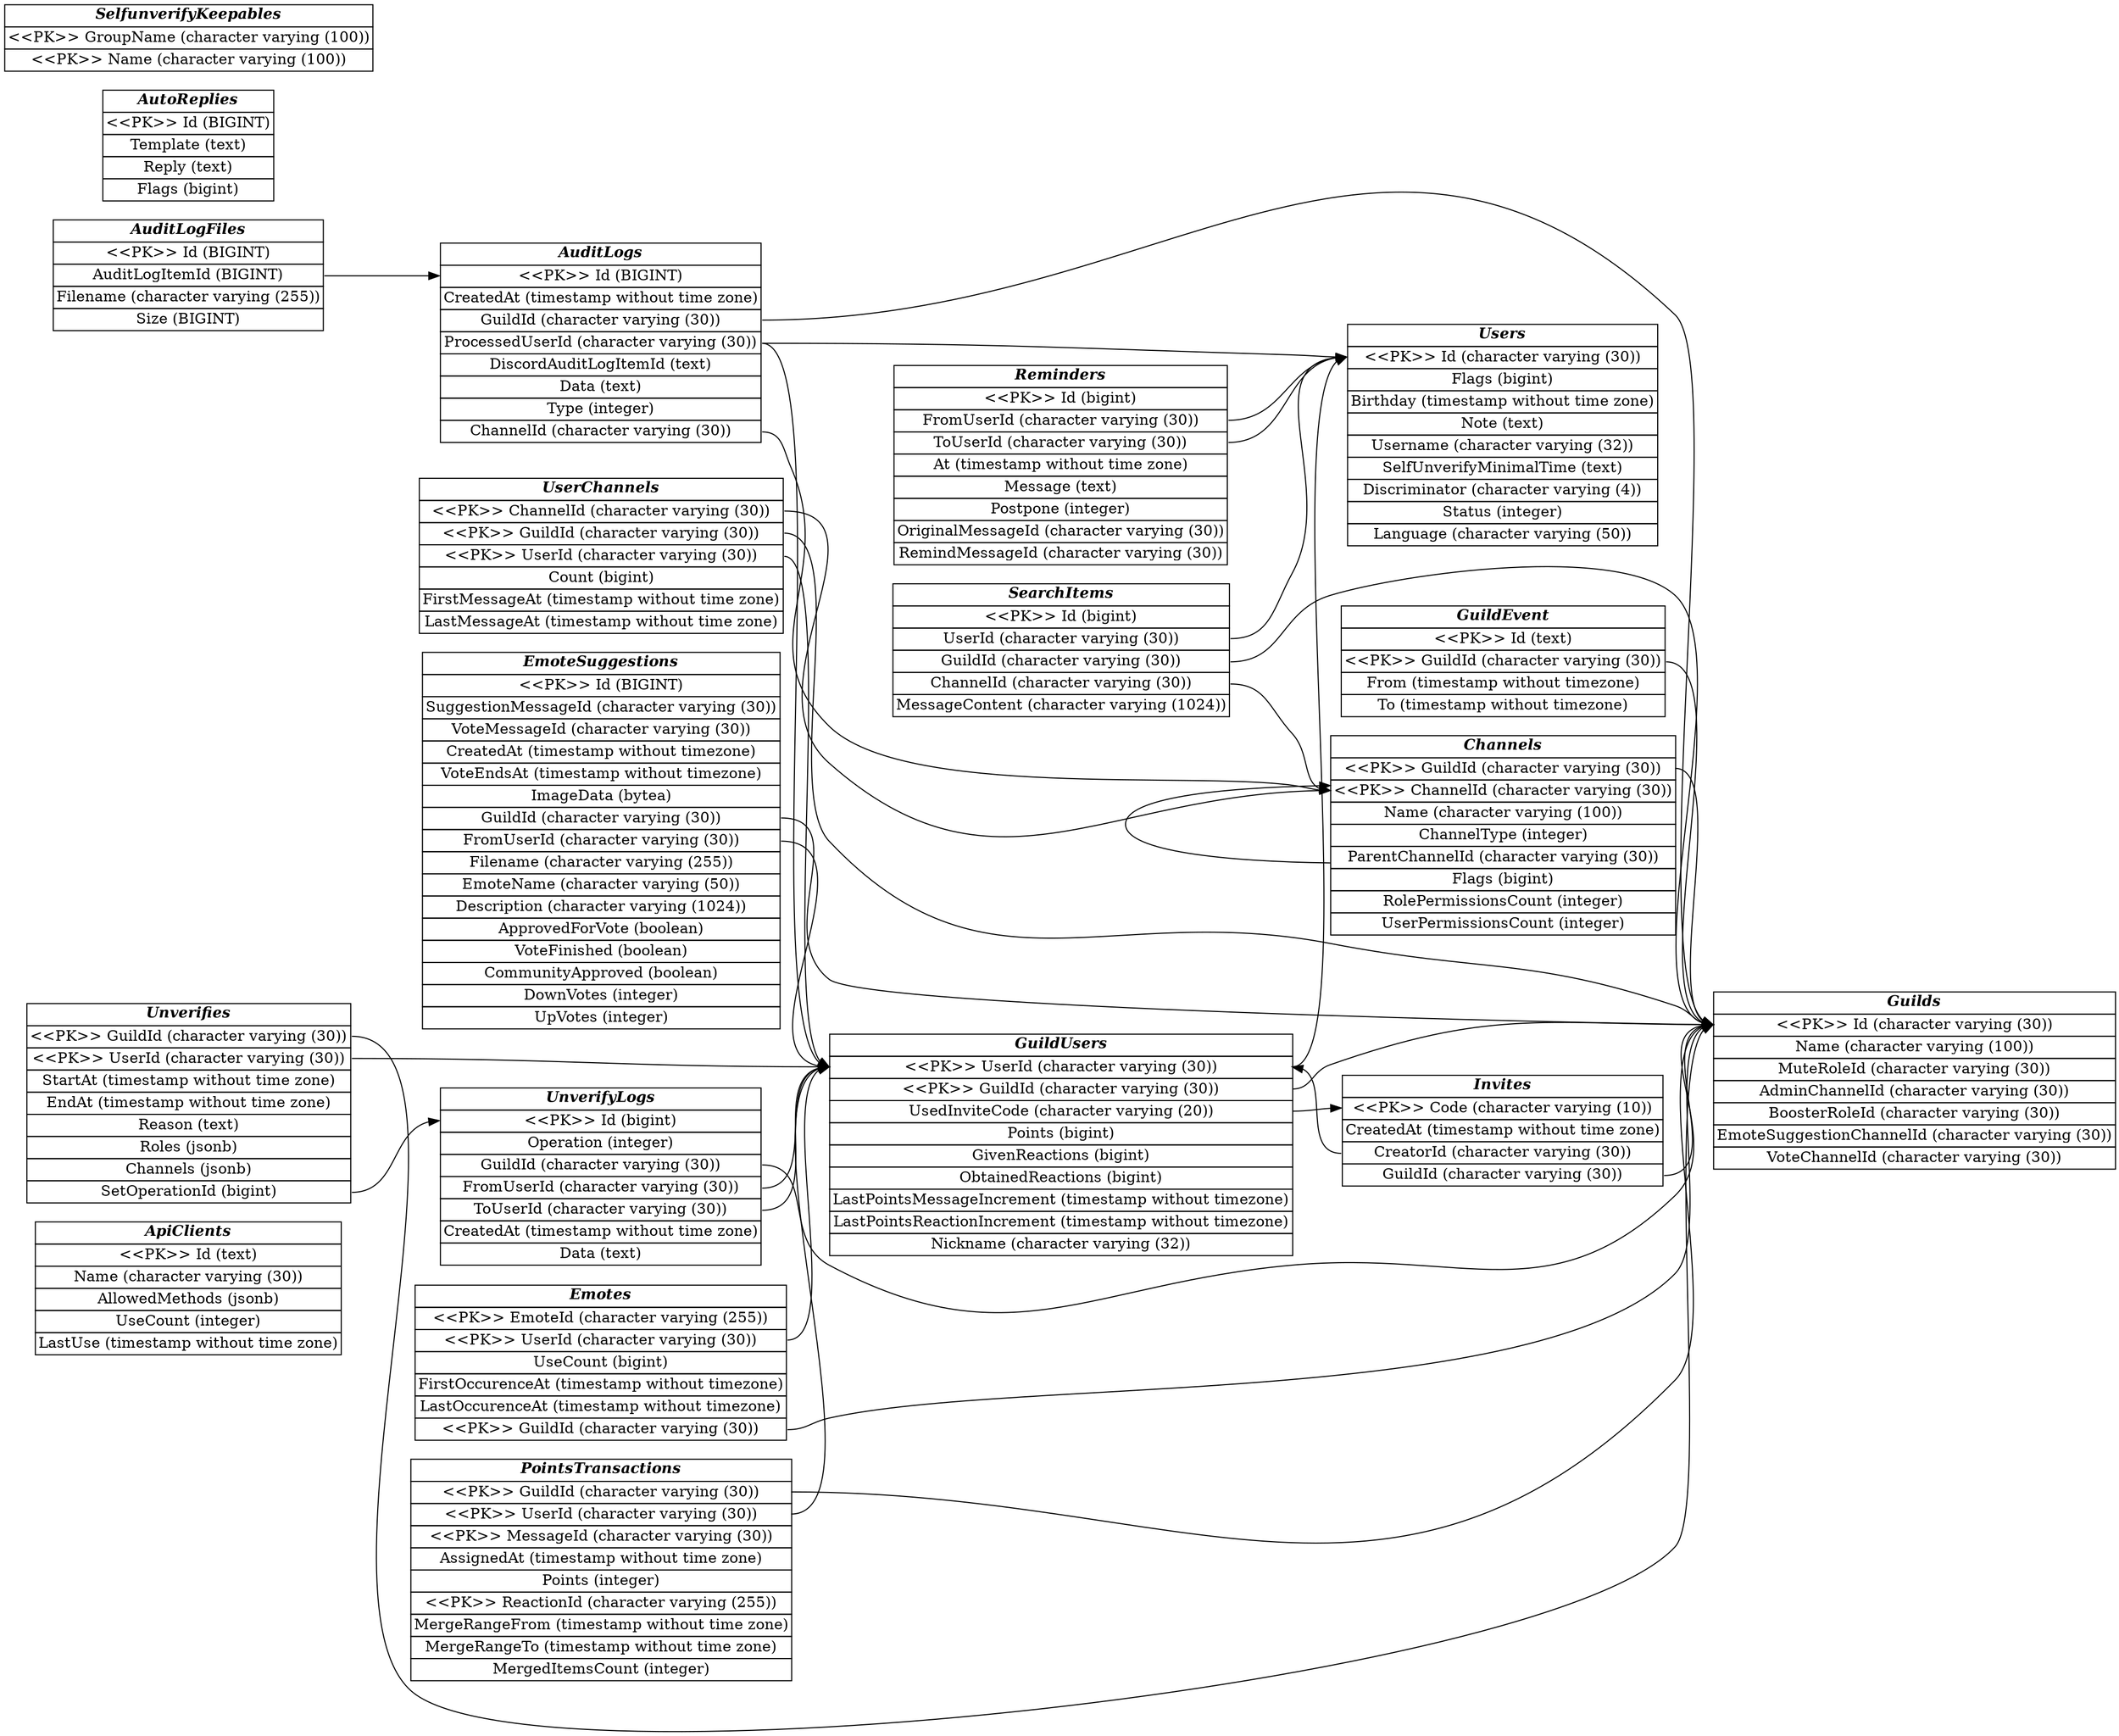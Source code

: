 digraph ER {
    rankdir=LR
    node[shape=plain]
    
    ApiClients [label=<
        <table border="0" cellborder="1" cellspacing="0">
            <tr><td><i><b>ApiClients</b></i></td></tr>
            <tr>
                <td port="Id">&lt;&lt;PK&gt;&gt; Id (text)</td>
            </tr>
            <tr>
                <td port="Name">Name (character varying (30))</td>
            </tr>
            <tr>
                <td port="AllowedMethods">AllowedMethods (jsonb)</td>
            </tr>
            <tr>
                <td port="UseCount">UseCount (integer)</td>
            </tr>
            <tr>
                <td port="LastUse">LastUse (timestamp without time zone)</td>
            </tr>
        </table>
    >];
    
    AuditLogFiles [label=<
        <table border="0" cellborder="1" cellspacing="0">
            <tr><td><i><b>AuditLogFiles</b></i></td></tr>
            <tr>
                <td port="Id">&lt;&lt;PK&gt;&gt; Id (BIGINT)</td>
            </tr>
            <tr>
                <td port="AuditLogItemId">AuditLogItemId (BIGINT)</td>
            </tr>
            <tr>
                <td port="Filename">Filename (character varying (255))</td>
            </tr>
            <tr>
                <td port="Size">Size (BIGINT)</td>
            </tr>
        </table>
    >];
    
    AuditLogs [label=<
        <table border="0" cellborder="1" cellspacing="0">
            <tr><td><i><b>AuditLogs</b></i></td></tr>
            <tr>
                <td port="Id">&lt;&lt;PK&gt;&gt; Id (BIGINT)</td>
            </tr>
            <tr>
                <td port="CreatedAt">CreatedAt (timestamp without time zone)</td>
            </tr>
            <tr>
                <td port="GuildId">GuildId (character varying (30))</td>
            </tr>
            <tr>
                <td port="ProcessedUserId">ProcessedUserId (character varying (30))</td>
            </tr>
            <tr>
                <td port="DiscordAuditLogItemId">DiscordAuditLogItemId (text)</td>
            </tr>
            <tr>
                <td port="Data">Data (text)</td>
            </tr>
            <tr>
                <td port="Type">Type (integer)</td>
            </tr>
            <tr>
                <td port="ChannelId">ChannelId (character varying (30))</td>
            </tr>
        </table>
    >];
    
    AutoReplies [label=<
        <table border="0" cellborder="1" cellspacing="0">
            <tr><td><i><b>AutoReplies</b></i></td></tr>
            <tr>
                <td port="Id">&lt;&lt;PK&gt;&gt; Id (BIGINT)</td>
            </tr>
            <tr>
                <td port="Template">Template (text)</td>
            </tr>
            <tr>
                <td port="Reply">Reply (text)</td>
            </tr>
            <tr>
                <td port="Flags">Flags (bigint)</td>
            </tr>
        </table>
    >];
    
    Channels [label=<
        <table border="0" cellborder="1" cellspacing="0">
            <tr><td><i><b>Channels</b></i></td></tr>
            <tr>
                <td port="GuildId">&lt;&lt;PK&gt;&gt; GuildId (character varying (30))</td>
            </tr>
            <tr>
                <td port="ChannelId">&lt;&lt;PK&gt;&gt; ChannelId (character varying (30))</td>
            </tr>
            <tr>
                <td port="Name">Name (character varying (100))</td>
            </tr>
            <tr>
                <td port="ChannelType">ChannelType (integer)</td>
            </tr>
            <tr>
                <td port="ParentChannelId">ParentChannelId (character varying (30))</td>
            </tr>
            <tr>
                <td port="Flags">Flags (bigint)</td>
            </tr>
            <tr>
                <td port="RolePermissionsCount">RolePermissionsCount (integer)</td>
            </tr>
            <tr>
                <td port="UserPermissionsCount">UserPermissionsCount (integer)</td>
            </tr>
        </table>
    >];
    
    EmoteSuggestions [label=<
        <table border="0" cellborder="1" cellspacing="0">
            <tr><td><i><b>EmoteSuggestions</b></i></td></tr>
            <tr>
                <td port="Id">&lt;&lt;PK&gt;&gt; Id (BIGINT)</td>
            </tr>
            <tr>
                <td port="SuggestionMessageId">SuggestionMessageId (character varying (30))</td>
            </tr>
            <tr>
                <td port="VoteMessageId">VoteMessageId (character varying (30))</td>
            </tr>
            <tr>
                <td port="CreatedAt">CreatedAt (timestamp without timezone)</td>
            </tr>
            <tr>
                <td port="VoteEndsAt">VoteEndsAt (timestamp without timezone)</td>
            </tr>
            <tr>
                <td port="ImageData">ImageData (bytea)</td>
            </tr>
            <tr>
                <td port="GuildId">GuildId (character varying (30))</td>
            </tr>
            <tr>
                <td port="FromUserId">FromUserId (character varying (30))</td>
            </tr>
            <tr>
                <td port="Filename">Filename (character varying (255))</td>
            </tr>
            <tr>
                <td port="EmoteName">EmoteName (character varying (50))</td>
            </tr>
            <tr>
                <td port="Description">Description (character varying (1024))</td>
            </tr>
            <tr>
                <td port="ApprovedForVote">ApprovedForVote (boolean)</td>
            </tr>
            <tr>
                <td port="VoteFinished">VoteFinished (boolean)</td>
            </tr>
            <tr>
                <td port="CommunityApproved">CommunityApproved (boolean)</td>
            </tr>
            <tr>
                <td port="DownVotes">DownVotes (integer)</td>
            </tr>
            <tr>
                <td port="UpVotes">UpVotes (integer)</td>
            </tr>
        </table>
    >];
    
    Emotes [label=<
        <table border="0" cellborder="1" cellspacing="0">
            <tr><td><i><b>Emotes</b></i></td></tr>
            <tr>
                <td port="EmoteId">&lt;&lt;PK&gt;&gt; EmoteId (character varying (255))</td>
            </tr>
            <tr>
                <td port="UserId">&lt;&lt;PK&gt;&gt; UserId (character varying (30))</td>
            </tr>
            <tr>
                <td port="UseCount">UseCount (bigint)</td>
            </tr>
            <tr>
                <td port="FirstOccurenceAt">FirstOccurenceAt (timestamp without timezone)</td>
            </tr>
            <tr>
                <td port="LastOccurenceAt">LastOccurenceAt (timestamp without timezone)</td>
            </tr>
            <tr>
                <td port="GuildId">&lt;&lt;PK&gt;&gt; GuildId (character varying (30))</td>
            </tr>
        </table>
    >];
    
    GuildEvent [label=<
        <table border="0" cellborder="1" cellspacing="0">
            <tr><td><i><b>GuildEvent</b></i></td></tr>
            <tr>
                <td port="Id">&lt;&lt;PK&gt;&gt; Id (text)</td>
            </tr>
            <tr>
                <td port="GuildId">&lt;&lt;PK&gt;&gt; GuildId (character varying (30))</td>
            </tr>
            <tr>
                <td port="From">From (timestamp without timezone)</td>
            </tr>
            <tr>
                <td port="To">To (timestamp without timezone)</td>
            </tr>
        </table>
    >];
    
    GuildUsers [label=<
        <table border="0" cellborder="1" cellspacing="0">
            <tr><td><i><b>GuildUsers</b></i></td></tr>
            <tr>
                <td port="UserId">&lt;&lt;PK&gt;&gt; UserId (character varying (30))</td>
            </tr>
            <tr>
                <td port="GuildId">&lt;&lt;PK&gt;&gt; GuildId (character varying (30))</td>
            </tr>
            <tr>
                <td port="UsedInviteCode">UsedInviteCode (character varying (20))</td>
            </tr>
            <tr>
                <td port="Points">Points (bigint)</td>
            </tr>
            <tr>
                <td port="GivenReactions">GivenReactions (bigint)</td>
            </tr>
            <tr>
                <td port="ObtainedReactions">ObtainedReactions (bigint)</td>
            </tr>
            <tr>
                <td port="LastPointsMessageIncrement">LastPointsMessageIncrement (timestamp without timezone)</td>
            </tr>
            <tr>
                <td port="LastPointsReactionIncrement">LastPointsReactionIncrement (timestamp without timezone)</td>
            </tr>
            <tr>
                <td port="Nickname">Nickname (character varying (32))</td>
            </tr>
        </table>
    >];
    
    Guilds [label=<
        <table border="0" cellborder="1" cellspacing="0">
            <tr><td><i><b>Guilds</b></i></td></tr>
            <tr>
                <td port="Id">&lt;&lt;PK&gt;&gt; Id (character varying (30))</td>
            </tr>
            <tr>
                <td port="Name">Name (character varying (100))</td>
            </tr>
            <tr>
                <td port="MuteRoleId">MuteRoleId (character varying (30))</td>
            </tr>
            <tr>
                <td port="AdminChannelId">AdminChannelId (character varying (30))</td>
            </tr>
            <tr>
                <td port="BoosterRoleId">BoosterRoleId (character varying (30))</td>
            </tr>
            <tr>
                <td port="EmoteSuggestionChannelId">EmoteSuggestionChannelId (character varying (30))</td>
            </tr>
            <tr>
                <td port="VoteChannelId">VoteChannelId (character varying (30))</td>
            </tr>
        </table>
    >];
    
    Invites [label=<
        <table border="0" cellborder="1" cellspacing="0">
            <tr><td><i><b>Invites</b></i></td></tr>
            <tr>
                <td port="Code">&lt;&lt;PK&gt;&gt; Code (character varying (10))</td>
            </tr>
            <tr>
                <td port="CreatedAt">CreatedAt (timestamp without time zone)</td>
            </tr>
            <tr>
                <td port="CreatorId">CreatorId (character varying (30))</td>
            </tr>
            <tr>
                <td port="GuildId">GuildId (character varying (30))</td>
            </tr>
        </table>
    >];
    
    PointsTransactions [label=<
        <table border="0" cellborder="1" cellspacing="0">
            <tr><td><i><b>PointsTransactions</b></i></td></tr>
            <tr>
                <td port="GuildId">&lt;&lt;PK&gt;&gt; GuildId (character varying (30))</td>
            </tr>
            <tr>
                <td port="UserId">&lt;&lt;PK&gt;&gt; UserId (character varying (30))</td>
            </tr>
            <tr>
                <td port="MessageId">&lt;&lt;PK&gt;&gt; MessageId (character varying (30))</td>
            </tr>
            <tr>
                <td port="AssignedAt">AssignedAt (timestamp without time zone)</td>
            </tr>
            <tr>
                <td port="Points">Points (integer)</td>
            </tr>
            <tr>
                <td port="ReactionId">&lt;&lt;PK&gt;&gt; ReactionId (character varying (255))</td>
            </tr>
            <tr>
                <td port="MergeRangeFrom">MergeRangeFrom (timestamp without time zone)</td>
            </tr>
            <tr>
                <td port="MergeRangeTo">MergeRangeTo (timestamp without time zone)</td>
            </tr>
            <tr>
                <td port="MergedItemsCount">MergedItemsCount (integer)</td>
            </tr>
        </table>
    >];
    
    Reminders [label=<
        <table border="0" cellborder="1" cellspacing="0">
            <tr><td><i><b>Reminders</b></i></td></tr>
            <tr>
                <td port="Id">&lt;&lt;PK&gt;&gt; Id (bigint)</td>
            </tr>
            <tr>
                <td port="FromUserId">FromUserId (character varying (30))</td>
            </tr>
            <tr>
                <td port="ToUserId">ToUserId (character varying (30))</td>
            </tr>
            <tr>
                <td port="At">At (timestamp without time zone)</td>
            </tr>
            <tr>
                <td port="Message">Message (text)</td>
            </tr>
            <tr>
                <td port="Postpone">Postpone (integer)</td>
            </tr>
            <tr>
                <td port="OriginalMessageId">OriginalMessageId (character varying (30))</td>
            </tr>
            <tr>
                <td port="RemindMessageId">RemindMessageId (character varying (30))</td>
            </tr>
        </table>
    >];
    
    SearchItems [label=<
        <table border="0" cellborder="1" cellspacing="0">
            <tr><td><i><b>SearchItems</b></i></td></tr>
            <tr>
                <td port="Id">&lt;&lt;PK&gt;&gt; Id (bigint)</td>
            </tr>
            <tr>
                <td port="UserId">UserId (character varying (30))</td>
            </tr>
            <tr>
                <td port="GuildId">GuildId (character varying (30))</td>
            </tr>
            <tr>
                <td port="ChannelId">ChannelId (character varying (30))</td>
            </tr>
            <tr>
                <td port="MessageContent">MessageContent (character varying (1024))</td>
            </tr>
        </table>
    >];
    
    SelfunverifyKeepables [label=<
        <table border="0" cellborder="1" cellspacing="0">
            <tr><td><i><b>SelfunverifyKeepables</b></i></td></tr>
            <tr>
                <td port="GroupName">&lt;&lt;PK&gt;&gt; GroupName (character varying (100))</td>
            </tr>
            <tr>
                <td port="Name">&lt;&lt;PK&gt;&gt; Name (character varying (100))</td>
            </tr>
        </table>
    >];
    
    Unverifies [label=<
        <table border="0" cellborder="1" cellspacing="0">
            <tr><td><i><b>Unverifies</b></i></td></tr>
            <tr>
                <td port="GuildId">&lt;&lt;PK&gt;&gt; GuildId (character varying (30))</td>
            </tr>
            <tr>
                <td port="UserId">&lt;&lt;PK&gt;&gt; UserId (character varying (30))</td>
            </tr>
            <tr>
                <td port="StartAt">StartAt (timestamp without time zone)</td>
            </tr>
            <tr>
                <td port="EndAt">EndAt (timestamp without time zone)</td>
            </tr>
            <tr>
                <td port="Reason">Reason (text)</td>
            </tr>
            <tr>
                <td port="Roles">Roles (jsonb)</td>
            </tr>
            <tr>
                <td port="Channels">Channels (jsonb)</td>
            </tr>
            <tr>
                <td port="SetOperationId">SetOperationId (bigint)</td>
            </tr>
        </table>
    >];
    
    UnverifyLogs [label=<
        <table border="0" cellborder="1" cellspacing="0">
            <tr><td><i><b>UnverifyLogs</b></i></td></tr>
            <tr>
                <td port="Id">&lt;&lt;PK&gt;&gt; Id (bigint)</td>
            </tr>
            <tr>
                <td port="Operation">Operation (integer)</td>
            </tr>
            <tr>
                <td port="GuildId">GuildId (character varying (30))</td>
            </tr>
            <tr>
                <td port="FromUserId">FromUserId (character varying (30))</td>
            </tr>
            <tr>
                <td port="ToUserId">ToUserId (character varying (30))</td>
            </tr>
            <tr>
                <td port="CreatedAt">CreatedAt (timestamp without time zone)</td>
            </tr>
            <tr>
                <td port="Data">Data (text)</td>
            </tr>
        </table>
    >];
    
    UserChannels [label=<
        <table border="0" cellborder="1" cellspacing="0">
            <tr><td><i><b>UserChannels</b></i></td></tr>
            <tr>
                <td port="ChannelId">&lt;&lt;PK&gt;&gt; ChannelId (character varying (30))</td>
            </tr>
            <tr>
                <td port="GuildId">&lt;&lt;PK&gt;&gt; GuildId (character varying (30))</td>
            </tr>
            <tr>
                <td port="UserId">&lt;&lt;PK&gt;&gt; UserId (character varying (30))</td>
            </tr>
            <tr>
                <td port="Count">Count (bigint)</td>
            </tr>
            <tr>
                <td port="FirstMessageAt">FirstMessageAt (timestamp without time zone)</td>
            </tr>
            <tr>
                <td port="LastMessageAt">LastMessageAt (timestamp without time zone)</td>
            </tr>
        </table>
    >];
    
    Users [label=<
        <table border="0" cellborder="1" cellspacing="0">
            <tr><td><i><b>Users</b></i></td></tr>
            <tr>
                <td port="Id">&lt;&lt;PK&gt;&gt; Id (character varying (30))</td>
            </tr>
            <tr>
                <td port="Flags">Flags (bigint)</td>
            </tr>
            <tr>
                <td port="Birthday">Birthday (timestamp without time zone)</td>
            </tr>
            <tr>
                <td port="Note">Note (text)</td>
            </tr>
            <tr>
                <td port="Username">Username (character varying (32))</td>
            </tr>
            <tr>
                <td port="SelfUnverifyMinimalTime">SelfUnverifyMinimalTime (text)</td>
            </tr>
            <tr>
                <td port="Discriminator">Discriminator (character varying (4))</td>
            </tr>
            <tr>
                <td port="Status">Status (integer)</td>
            </tr>
            <tr>
                <td port="Language">Language (character varying (50))</td>
            </tr>
        </table>
    >];
    
    GuildUsers:UserId -> Users:Id
    GuildUsers:GuildId -> Guilds:Id
    GuildUsers:UsedInviteCode -> Invites:Code
    
    Invites:CreatorId -> GuildUsers:UserId
    Invites:GuildId -> Guilds:Id
    
    Emotes:UserId -> GuildUsers:UserId
    Emotes:GuildId -> Guilds:Id
    
    Reminders:FromUserId -> Users:Id
    Reminders:ToUserId -> Users:Id
    
    UserChannels:GuildId -> Guilds:Id
    UserChannels:UserId -> GuildUsers:UserId
    UserChannels:ChannelId -> Channels:ChannelId
    
    Channels:GuildId -> Guilds:Id
    Channels:ParentChannelId -> Channels:ChannelId
    
    SearchItems:UserId -> Users:Id
    SearchItems:ChannelId -> Channels:ChannelId
    SearchItems:GuildId -> Guilds:Id
    
    Unverifies:UserId -> GuildUsers:UserId
    Unverifies:SetOperationId -> UnverifyLogs:Id
    Unverifies:GuildId -> Guilds:Id
    
    UnverifyLogs:FromUserId -> GuildUsers:UserId
    UnverifyLogs:ToUserId -> GuildUsers:UserId
    UnverifyLogs:GuildId -> Guilds:Id
    
    AuditLogs:GuildId -> Guilds:Id
    AuditLogs:ProcessedUserId -> GuildUsers:UserId
    AuditLogs:ProcessedUserId -> Users:Id
    AuditLogs:ChannelId -> Channels:ChannelId
    
    AuditLogFiles:AuditLogItemId -> AuditLogs:Id
    
    GuildEvent:GuildId -> Guilds:Id
    
    EmoteSuggestions:GuildId -> Guilds:Id
    EmoteSuggestions:FromUserId -> GuildUsers:UserId
    
    PointsTransactions:GuildId -> Guilds:Id
    PointsTransactions:UserId -> GuildUsers:UserId
}
